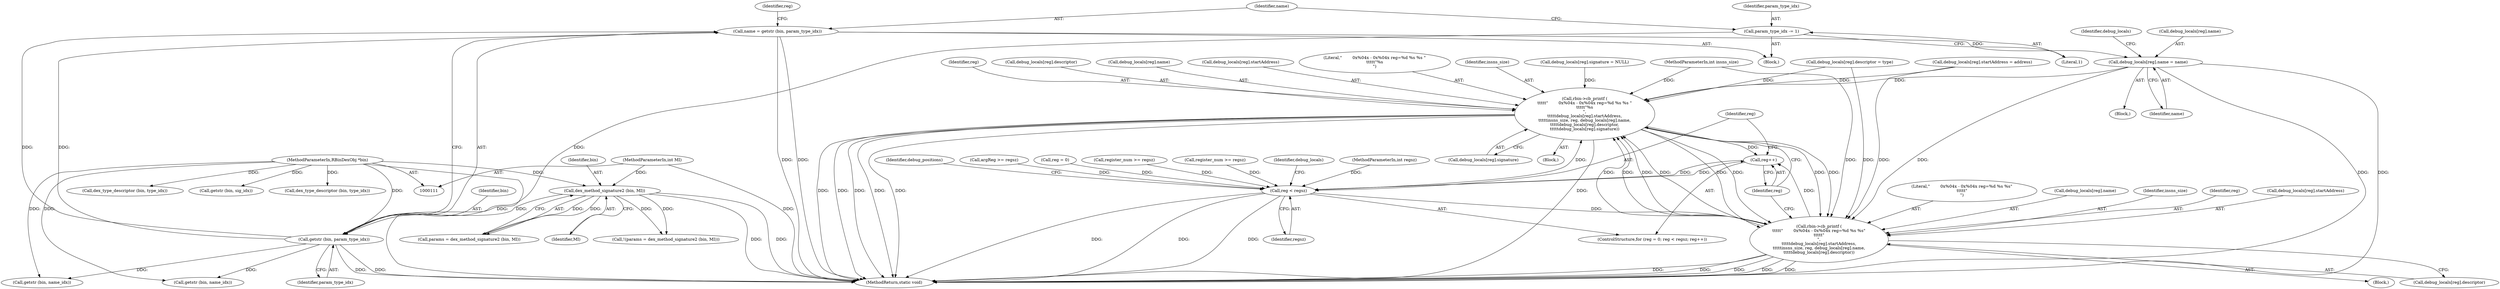 digraph "0_radare2_ad55822430a03fe075221b543efb434567e9e431@API" {
"1000336" [label="(Call,name = getstr (bin, param_type_idx))"];
"1000338" [label="(Call,getstr (bin, param_type_idx))"];
"1000287" [label="(Call,dex_method_signature2 (bin, MI))"];
"1000113" [label="(MethodParameterIn,RBinDexObj *bin)"];
"1000115" [label="(MethodParameterIn,int MI)"];
"1000333" [label="(Call,param_type_idx -= 1)"];
"1000363" [label="(Call,debug_locals[reg].name = name)"];
"1001136" [label="(Call,rbin->cb_printf (\n\t\t\t\t\t\"        0x%04x - 0x%04x reg=%d %s %s \"\n\t\t\t\t\t\"%s\n\",\n\t\t\t\t\tdebug_locals[reg].startAddress,\n\t\t\t\t\tinsns_size, reg, debug_locals[reg].name,\n\t\t\t\t\tdebug_locals[reg].descriptor,\n\t\t\t\t\tdebug_locals[reg].signature))"];
"1001119" [label="(Call,reg++)"];
"1001116" [label="(Call,reg < regsz)"];
"1001162" [label="(Call,rbin->cb_printf (\n\t\t\t\t\t\"        0x%04x - 0x%04x reg=%d %s %s\"\n\t\t\t\t\t\"\n\",\n\t\t\t\t\tdebug_locals[reg].startAddress,\n\t\t\t\t\tinsns_size, reg, debug_locals[reg].name,\n\t\t\t\t\tdebug_locals[reg].descriptor))"];
"1000339" [label="(Identifier,bin)"];
"1000370" [label="(Call,debug_locals[reg].descriptor = type)"];
"1001125" [label="(Identifier,debug_locals)"];
"1000113" [label="(MethodParameterIn,RBinDexObj *bin)"];
"1000373" [label="(Identifier,debug_locals)"];
"1000121" [label="(MethodParameterIn,int regsz)"];
"1000338" [label="(Call,getstr (bin, param_type_idx))"];
"1000762" [label="(Call,dex_type_descriptor (bin, type_idx))"];
"1000369" [label="(Identifier,name)"];
"1001144" [label="(Identifier,reg)"];
"1001155" [label="(Call,debug_locals[reg].signature)"];
"1001116" [label="(Call,reg < regsz)"];
"1001161" [label="(Block,)"];
"1001163" [label="(Literal,\"        0x%04x - 0x%04x reg=%d %s %s\"\n\t\t\t\t\t\"\n\")"];
"1000333" [label="(Call,param_type_idx -= 1)"];
"1000753" [label="(Call,getstr (bin, name_idx))"];
"1001150" [label="(Call,debug_locals[reg].descriptor)"];
"1001119" [label="(Call,reg++)"];
"1001171" [label="(Call,debug_locals[reg].name)"];
"1001112" [label="(ControlStructure,for (reg = 0; reg < regsz; reg++))"];
"1001169" [label="(Identifier,insns_size)"];
"1000384" [label="(Call,debug_locals[reg].startAddress = address)"];
"1001182" [label="(Identifier,debug_positions)"];
"1000577" [label="(Call,getstr (bin, name_idx))"];
"1001136" [label="(Call,rbin->cb_printf (\n\t\t\t\t\t\"        0x%04x - 0x%04x reg=%d %s %s \"\n\t\t\t\t\t\"%s\n\",\n\t\t\t\t\tdebug_locals[reg].startAddress,\n\t\t\t\t\tinsns_size, reg, debug_locals[reg].name,\n\t\t\t\t\tdebug_locals[reg].descriptor,\n\t\t\t\t\tdebug_locals[reg].signature))"];
"1001145" [label="(Call,debug_locals[reg].name)"];
"1000337" [label="(Identifier,name)"];
"1000340" [label="(Identifier,param_type_idx)"];
"1001135" [label="(Block,)"];
"1000119" [label="(MethodParameterIn,int insns_size)"];
"1000307" [label="(Call,argReg >= regsz)"];
"1001176" [label="(Call,debug_locals[reg].descriptor)"];
"1000334" [label="(Identifier,param_type_idx)"];
"1001170" [label="(Identifier,reg)"];
"1000304" [label="(Block,)"];
"1001120" [label="(Identifier,reg)"];
"1000284" [label="(Call,!(params = dex_method_signature2 (bin, MI)))"];
"1000336" [label="(Call,name = getstr (bin, param_type_idx))"];
"1000335" [label="(Literal,1)"];
"1001187" [label="(MethodReturn,static void)"];
"1000364" [label="(Call,debug_locals[reg].name)"];
"1001138" [label="(Call,debug_locals[reg].startAddress)"];
"1000342" [label="(Identifier,reg)"];
"1001113" [label="(Call,reg = 0)"];
"1000487" [label="(Call,register_num >= regsz)"];
"1001118" [label="(Identifier,regsz)"];
"1001117" [label="(Identifier,reg)"];
"1000362" [label="(Block,)"];
"1000287" [label="(Call,dex_method_signature2 (bin, MI))"];
"1000663" [label="(Call,register_num >= regsz)"];
"1000586" [label="(Call,dex_type_descriptor (bin, type_idx))"];
"1000285" [label="(Call,params = dex_method_signature2 (bin, MI))"];
"1001137" [label="(Literal,\"        0x%04x - 0x%04x reg=%d %s %s \"\n\t\t\t\t\t\"%s\n\")"];
"1001143" [label="(Identifier,insns_size)"];
"1001164" [label="(Call,debug_locals[reg].startAddress)"];
"1000363" [label="(Call,debug_locals[reg].name = name)"];
"1000115" [label="(MethodParameterIn,int MI)"];
"1000289" [label="(Identifier,MI)"];
"1000778" [label="(Call,getstr (bin, sig_idx))"];
"1000377" [label="(Call,debug_locals[reg].signature = NULL)"];
"1001162" [label="(Call,rbin->cb_printf (\n\t\t\t\t\t\"        0x%04x - 0x%04x reg=%d %s %s\"\n\t\t\t\t\t\"\n\",\n\t\t\t\t\tdebug_locals[reg].startAddress,\n\t\t\t\t\tinsns_size, reg, debug_locals[reg].name,\n\t\t\t\t\tdebug_locals[reg].descriptor))"];
"1000288" [label="(Identifier,bin)"];
"1000336" -> "1000304"  [label="AST: "];
"1000336" -> "1000338"  [label="CFG: "];
"1000337" -> "1000336"  [label="AST: "];
"1000338" -> "1000336"  [label="AST: "];
"1000342" -> "1000336"  [label="CFG: "];
"1000336" -> "1001187"  [label="DDG: "];
"1000336" -> "1001187"  [label="DDG: "];
"1000338" -> "1000336"  [label="DDG: "];
"1000338" -> "1000336"  [label="DDG: "];
"1000336" -> "1000363"  [label="DDG: "];
"1000338" -> "1000340"  [label="CFG: "];
"1000339" -> "1000338"  [label="AST: "];
"1000340" -> "1000338"  [label="AST: "];
"1000338" -> "1001187"  [label="DDG: "];
"1000338" -> "1001187"  [label="DDG: "];
"1000287" -> "1000338"  [label="DDG: "];
"1000113" -> "1000338"  [label="DDG: "];
"1000333" -> "1000338"  [label="DDG: "];
"1000338" -> "1000577"  [label="DDG: "];
"1000338" -> "1000753"  [label="DDG: "];
"1000287" -> "1000285"  [label="AST: "];
"1000287" -> "1000289"  [label="CFG: "];
"1000288" -> "1000287"  [label="AST: "];
"1000289" -> "1000287"  [label="AST: "];
"1000285" -> "1000287"  [label="CFG: "];
"1000287" -> "1001187"  [label="DDG: "];
"1000287" -> "1001187"  [label="DDG: "];
"1000287" -> "1000284"  [label="DDG: "];
"1000287" -> "1000284"  [label="DDG: "];
"1000287" -> "1000285"  [label="DDG: "];
"1000287" -> "1000285"  [label="DDG: "];
"1000113" -> "1000287"  [label="DDG: "];
"1000115" -> "1000287"  [label="DDG: "];
"1000113" -> "1000111"  [label="AST: "];
"1000113" -> "1001187"  [label="DDG: "];
"1000113" -> "1000577"  [label="DDG: "];
"1000113" -> "1000586"  [label="DDG: "];
"1000113" -> "1000753"  [label="DDG: "];
"1000113" -> "1000762"  [label="DDG: "];
"1000113" -> "1000778"  [label="DDG: "];
"1000115" -> "1000111"  [label="AST: "];
"1000115" -> "1001187"  [label="DDG: "];
"1000333" -> "1000304"  [label="AST: "];
"1000333" -> "1000335"  [label="CFG: "];
"1000334" -> "1000333"  [label="AST: "];
"1000335" -> "1000333"  [label="AST: "];
"1000337" -> "1000333"  [label="CFG: "];
"1000363" -> "1000362"  [label="AST: "];
"1000363" -> "1000369"  [label="CFG: "];
"1000364" -> "1000363"  [label="AST: "];
"1000369" -> "1000363"  [label="AST: "];
"1000373" -> "1000363"  [label="CFG: "];
"1000363" -> "1001187"  [label="DDG: "];
"1000363" -> "1001187"  [label="DDG: "];
"1000363" -> "1001136"  [label="DDG: "];
"1000363" -> "1001162"  [label="DDG: "];
"1001136" -> "1001135"  [label="AST: "];
"1001136" -> "1001155"  [label="CFG: "];
"1001137" -> "1001136"  [label="AST: "];
"1001138" -> "1001136"  [label="AST: "];
"1001143" -> "1001136"  [label="AST: "];
"1001144" -> "1001136"  [label="AST: "];
"1001145" -> "1001136"  [label="AST: "];
"1001150" -> "1001136"  [label="AST: "];
"1001155" -> "1001136"  [label="AST: "];
"1001120" -> "1001136"  [label="CFG: "];
"1001136" -> "1001187"  [label="DDG: "];
"1001136" -> "1001187"  [label="DDG: "];
"1001136" -> "1001187"  [label="DDG: "];
"1001136" -> "1001187"  [label="DDG: "];
"1001136" -> "1001187"  [label="DDG: "];
"1001136" -> "1001187"  [label="DDG: "];
"1001136" -> "1001119"  [label="DDG: "];
"1001162" -> "1001136"  [label="DDG: "];
"1001162" -> "1001136"  [label="DDG: "];
"1001162" -> "1001136"  [label="DDG: "];
"1001162" -> "1001136"  [label="DDG: "];
"1000384" -> "1001136"  [label="DDG: "];
"1000119" -> "1001136"  [label="DDG: "];
"1001116" -> "1001136"  [label="DDG: "];
"1000370" -> "1001136"  [label="DDG: "];
"1000377" -> "1001136"  [label="DDG: "];
"1001136" -> "1001162"  [label="DDG: "];
"1001136" -> "1001162"  [label="DDG: "];
"1001136" -> "1001162"  [label="DDG: "];
"1001136" -> "1001162"  [label="DDG: "];
"1001119" -> "1001112"  [label="AST: "];
"1001119" -> "1001120"  [label="CFG: "];
"1001120" -> "1001119"  [label="AST: "];
"1001117" -> "1001119"  [label="CFG: "];
"1001119" -> "1001116"  [label="DDG: "];
"1001162" -> "1001119"  [label="DDG: "];
"1001116" -> "1001119"  [label="DDG: "];
"1001116" -> "1001112"  [label="AST: "];
"1001116" -> "1001118"  [label="CFG: "];
"1001117" -> "1001116"  [label="AST: "];
"1001118" -> "1001116"  [label="AST: "];
"1001125" -> "1001116"  [label="CFG: "];
"1001182" -> "1001116"  [label="CFG: "];
"1001116" -> "1001187"  [label="DDG: "];
"1001116" -> "1001187"  [label="DDG: "];
"1001116" -> "1001187"  [label="DDG: "];
"1001113" -> "1001116"  [label="DDG: "];
"1000307" -> "1001116"  [label="DDG: "];
"1000487" -> "1001116"  [label="DDG: "];
"1000663" -> "1001116"  [label="DDG: "];
"1000121" -> "1001116"  [label="DDG: "];
"1001116" -> "1001162"  [label="DDG: "];
"1001162" -> "1001161"  [label="AST: "];
"1001162" -> "1001176"  [label="CFG: "];
"1001163" -> "1001162"  [label="AST: "];
"1001164" -> "1001162"  [label="AST: "];
"1001169" -> "1001162"  [label="AST: "];
"1001170" -> "1001162"  [label="AST: "];
"1001171" -> "1001162"  [label="AST: "];
"1001176" -> "1001162"  [label="AST: "];
"1001120" -> "1001162"  [label="CFG: "];
"1001162" -> "1001187"  [label="DDG: "];
"1001162" -> "1001187"  [label="DDG: "];
"1001162" -> "1001187"  [label="DDG: "];
"1001162" -> "1001187"  [label="DDG: "];
"1001162" -> "1001187"  [label="DDG: "];
"1000384" -> "1001162"  [label="DDG: "];
"1000119" -> "1001162"  [label="DDG: "];
"1000370" -> "1001162"  [label="DDG: "];
}

